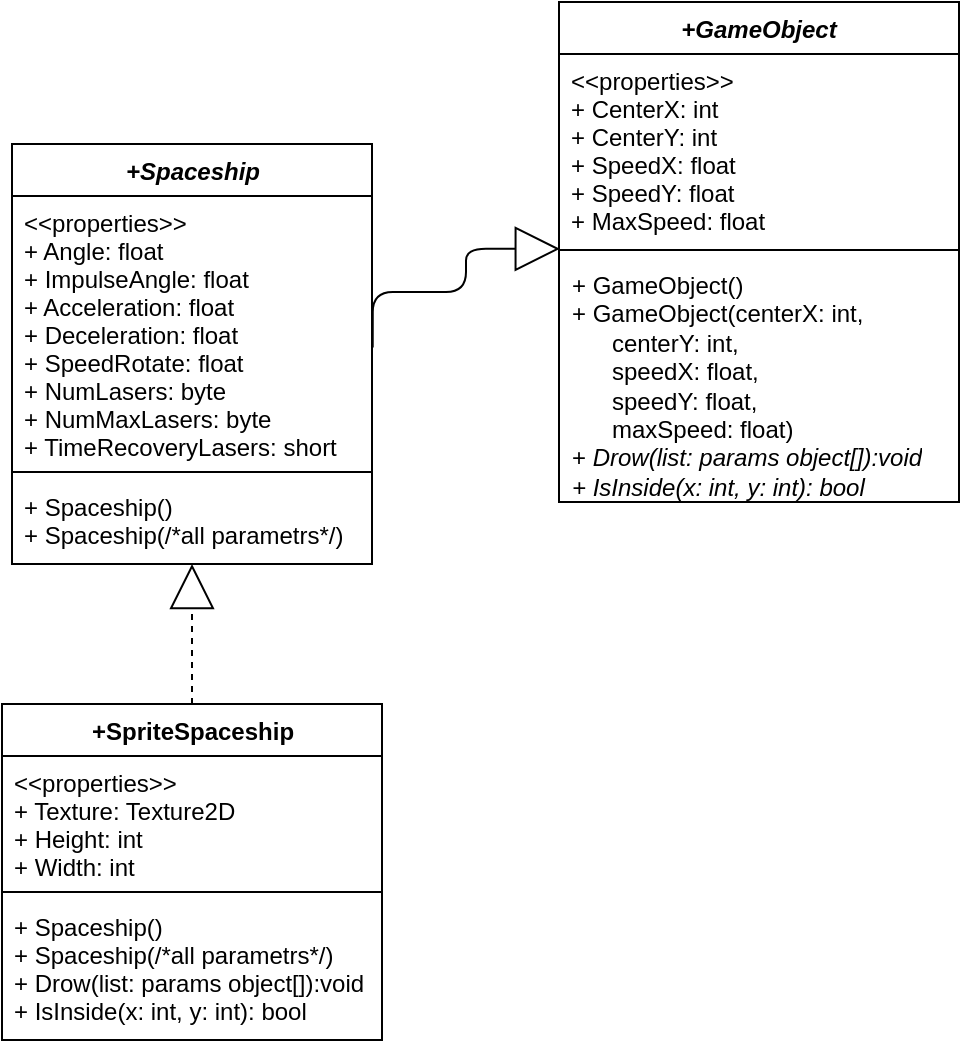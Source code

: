 <mxfile pages="1" version="11.2.3" type="device"><diagram id="ZbBCuYTz1SgOvHkggu8T" name="Page-1"><mxGraphModel dx="1673" dy="924" grid="1" gridSize="10" guides="1" tooltips="1" connect="1" arrows="1" fold="1" page="1" pageScale="1" pageWidth="827" pageHeight="1169" math="0" shadow="0"><root><mxCell id="0"/><mxCell id="1" parent="0"/><mxCell id="D4VUTxS618if-Mwt5Dws-13" value="+GameObject" style="swimlane;fontStyle=3;align=center;verticalAlign=top;childLayout=stackLayout;horizontal=1;startSize=26;horizontalStack=0;resizeParent=1;resizeParentMax=0;resizeLast=0;collapsible=1;marginBottom=0;" parent="1" vertex="1"><mxGeometry x="313.5" y="9" width="200" height="250" as="geometry"><mxRectangle x="313.5" y="9" width="110" height="26" as="alternateBounds"/></mxGeometry></mxCell><mxCell id="D4VUTxS618if-Mwt5Dws-14" value="&lt;&lt;properties&gt;&gt;&#10;+ CenterX: int&#10;+ CenterY: int&#10;+ SpeedX: float&#10;+ SpeedY: float&#10;+ MaxSpeed: float" style="text;strokeColor=none;fillColor=none;align=left;verticalAlign=top;spacingLeft=4;spacingRight=4;overflow=hidden;rotatable=0;points=[[0,0.5],[1,0.5]];portConstraint=eastwest;" parent="D4VUTxS618if-Mwt5Dws-13" vertex="1"><mxGeometry y="26" width="200" height="94" as="geometry"/></mxCell><mxCell id="D4VUTxS618if-Mwt5Dws-15" value="" style="line;strokeWidth=1;fillColor=none;align=left;verticalAlign=middle;spacingTop=-1;spacingLeft=3;spacingRight=3;rotatable=0;labelPosition=right;points=[];portConstraint=eastwest;" parent="D4VUTxS618if-Mwt5Dws-13" vertex="1"><mxGeometry y="120" width="200" height="8" as="geometry"/></mxCell><mxCell id="D4VUTxS618if-Mwt5Dws-16" value="+ GameObject()&lt;br&gt;+ GameObject(centerX: int,&lt;br&gt;&amp;nbsp; &amp;nbsp; &amp;nbsp; centerY: int,&lt;br&gt;&amp;nbsp; &amp;nbsp; &amp;nbsp; speedX: float,&lt;br&gt;&amp;nbsp; &amp;nbsp; &amp;nbsp; speedY: float,&lt;br&gt;&amp;nbsp; &amp;nbsp; &amp;nbsp; maxSpeed: float)&lt;br&gt;+&amp;nbsp;&lt;i&gt;Drow(list: params object[]):void&lt;br&gt;+ IsInside(x: int, y: int): bool&lt;br&gt;&lt;/i&gt;" style="text;strokeColor=none;fillColor=none;align=left;verticalAlign=top;spacingLeft=4;spacingRight=4;overflow=hidden;rotatable=0;points=[[0,0.5],[1,0.5]];portConstraint=eastwest;fontStyle=0;html=1;" parent="D4VUTxS618if-Mwt5Dws-13" vertex="1"><mxGeometry y="128" width="200" height="122" as="geometry"/></mxCell><mxCell id="D4VUTxS618if-Mwt5Dws-17" value="&lt;i&gt;+Spaceship&lt;/i&gt;" style="swimlane;fontStyle=1;align=center;verticalAlign=top;childLayout=stackLayout;horizontal=1;startSize=26;horizontalStack=0;resizeParent=1;resizeParentMax=0;resizeLast=0;collapsible=1;marginBottom=0;html=1;" parent="1" vertex="1"><mxGeometry x="40" y="80" width="180" height="210" as="geometry"><mxRectangle x="50" y="81" width="100" height="26" as="alternateBounds"/></mxGeometry></mxCell><mxCell id="D4VUTxS618if-Mwt5Dws-18" value="&lt;&lt;properties&gt;&gt;&#10;+ Angle: float&#10;+ ImpulseAngle: float&#10;+ Acceleration: float&#10;+ Deceleration: float&#10;+ SpeedRotate: float&#10;+ NumLasers: byte&#10;+ NumMaxLasers: byte&#10;+ TimeRecoveryLasers: short" style="text;strokeColor=none;fillColor=none;align=left;verticalAlign=top;spacingLeft=4;spacingRight=4;overflow=hidden;rotatable=0;points=[[0,0.5],[1,0.5]];portConstraint=eastwest;" parent="D4VUTxS618if-Mwt5Dws-17" vertex="1"><mxGeometry y="26" width="180" height="134" as="geometry"/></mxCell><mxCell id="D4VUTxS618if-Mwt5Dws-19" value="" style="line;strokeWidth=1;fillColor=none;align=left;verticalAlign=middle;spacingTop=-1;spacingLeft=3;spacingRight=3;rotatable=0;labelPosition=right;points=[];portConstraint=eastwest;" parent="D4VUTxS618if-Mwt5Dws-17" vertex="1"><mxGeometry y="160" width="180" height="8" as="geometry"/></mxCell><mxCell id="D4VUTxS618if-Mwt5Dws-20" value="+ Spaceship()&#10;+ Spaceship(/*all parametrs*/)" style="text;strokeColor=none;fillColor=none;align=left;verticalAlign=top;spacingLeft=4;spacingRight=4;overflow=hidden;rotatable=0;points=[[0,0.5],[1,0.5]];portConstraint=eastwest;" parent="D4VUTxS618if-Mwt5Dws-17" vertex="1"><mxGeometry y="168" width="180" height="42" as="geometry"/></mxCell><mxCell id="D4VUTxS618if-Mwt5Dws-21" style="edgeStyle=orthogonalEdgeStyle;orthogonalLoop=1;jettySize=auto;html=1;entryX=0.002;entryY=0.429;entryDx=0;entryDy=0;entryPerimeter=0;rounded=1;endArrow=block;endFill=0;strokeWidth=1;endSize=20;exitX=1.002;exitY=0.565;exitDx=0;exitDy=0;exitPerimeter=0;" parent="1" source="D4VUTxS618if-Mwt5Dws-18" target="D4VUTxS618if-Mwt5Dws-15" edge="1"><mxGeometry relative="1" as="geometry"><Array as="points"><mxPoint x="220" y="154"/><mxPoint x="267" y="154"/><mxPoint x="267" y="132"/></Array></mxGeometry></mxCell><mxCell id="-1quv1QTxhPIybtafSLy-1" style="edgeStyle=orthogonalEdgeStyle;rounded=0;orthogonalLoop=1;jettySize=auto;html=1;entryX=0.5;entryY=1;entryDx=0;entryDy=0;entryPerimeter=0;endArrow=block;endFill=0;dashed=1;endSize=20;" edge="1" parent="1" source="D4VUTxS618if-Mwt5Dws-22" target="D4VUTxS618if-Mwt5Dws-20"><mxGeometry relative="1" as="geometry"/></mxCell><mxCell id="D4VUTxS618if-Mwt5Dws-22" value="+SpriteSpaceship" style="swimlane;fontStyle=1;align=center;verticalAlign=top;childLayout=stackLayout;horizontal=1;startSize=26;horizontalStack=0;resizeParent=1;resizeParentMax=0;resizeLast=0;collapsible=1;marginBottom=0;html=1;" parent="1" vertex="1"><mxGeometry x="35" y="360" width="190" height="168" as="geometry"/></mxCell><mxCell id="D4VUTxS618if-Mwt5Dws-23" value="&lt;&lt;properties&gt;&gt;&#10;+ Texture: Texture2D&#10;+ Height: int&#10;+ Width: int" style="text;strokeColor=none;fillColor=none;align=left;verticalAlign=top;spacingLeft=4;spacingRight=4;overflow=hidden;rotatable=0;points=[[0,0.5],[1,0.5]];portConstraint=eastwest;" parent="D4VUTxS618if-Mwt5Dws-22" vertex="1"><mxGeometry y="26" width="190" height="64" as="geometry"/></mxCell><mxCell id="D4VUTxS618if-Mwt5Dws-24" value="" style="line;strokeWidth=1;fillColor=none;align=left;verticalAlign=middle;spacingTop=-1;spacingLeft=3;spacingRight=3;rotatable=0;labelPosition=right;points=[];portConstraint=eastwest;" parent="D4VUTxS618if-Mwt5Dws-22" vertex="1"><mxGeometry y="90" width="190" height="8" as="geometry"/></mxCell><mxCell id="D4VUTxS618if-Mwt5Dws-25" value="+ Spaceship()&#10;+ Spaceship(/*all parametrs*/)&#10;+ Drow(list: params object[]):void&#10;+ IsInside(x: int, y: int): bool" style="text;strokeColor=none;fillColor=none;align=left;verticalAlign=top;spacingLeft=4;spacingRight=4;overflow=hidden;rotatable=0;points=[[0,0.5],[1,0.5]];portConstraint=eastwest;" parent="D4VUTxS618if-Mwt5Dws-22" vertex="1"><mxGeometry y="98" width="190" height="70" as="geometry"/></mxCell></root></mxGraphModel></diagram></mxfile>